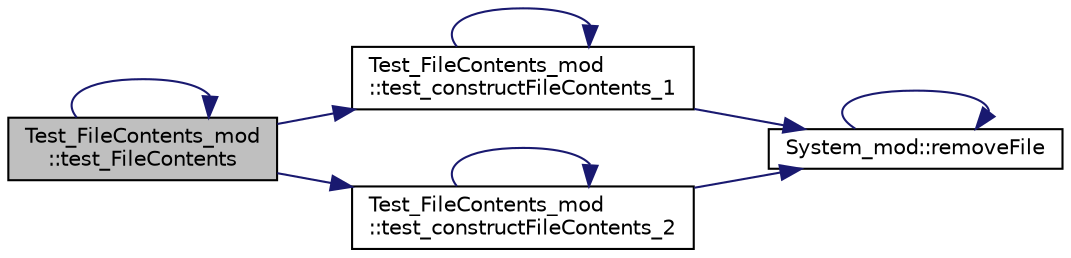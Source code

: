 digraph "Test_FileContents_mod::test_FileContents"
{
 // LATEX_PDF_SIZE
  edge [fontname="Helvetica",fontsize="10",labelfontname="Helvetica",labelfontsize="10"];
  node [fontname="Helvetica",fontsize="10",shape=record];
  rankdir="LR";
  Node1 [label="Test_FileContents_mod\l::test_FileContents",height=0.2,width=0.4,color="black", fillcolor="grey75", style="filled", fontcolor="black",tooltip=" "];
  Node1 -> Node2 [color="midnightblue",fontsize="10",style="solid",fontname="Helvetica"];
  Node2 [label="Test_FileContents_mod\l::test_constructFileContents_1",height=0.2,width=0.4,color="black", fillcolor="white", style="filled",URL="$namespaceTest__FileContents__mod.html#a7c8c0e6d764c18ba0dcc0296b9b9f578",tooltip=" "];
  Node2 -> Node3 [color="midnightblue",fontsize="10",style="solid",fontname="Helvetica"];
  Node3 [label="System_mod::removeFile",height=0.2,width=0.4,color="black", fillcolor="white", style="filled",URL="$namespaceSystem__mod.html#a3cf2c1a4cef476d2ed447906cc805577",tooltip="Remove the requested file."];
  Node3 -> Node3 [color="midnightblue",fontsize="10",style="solid",fontname="Helvetica"];
  Node2 -> Node2 [color="midnightblue",fontsize="10",style="solid",fontname="Helvetica"];
  Node1 -> Node4 [color="midnightblue",fontsize="10",style="solid",fontname="Helvetica"];
  Node4 [label="Test_FileContents_mod\l::test_constructFileContents_2",height=0.2,width=0.4,color="black", fillcolor="white", style="filled",URL="$namespaceTest__FileContents__mod.html#aeea745a96e5764c9830489c72707cc85",tooltip=" "];
  Node4 -> Node3 [color="midnightblue",fontsize="10",style="solid",fontname="Helvetica"];
  Node4 -> Node4 [color="midnightblue",fontsize="10",style="solid",fontname="Helvetica"];
  Node1 -> Node1 [color="midnightblue",fontsize="10",style="solid",fontname="Helvetica"];
}
